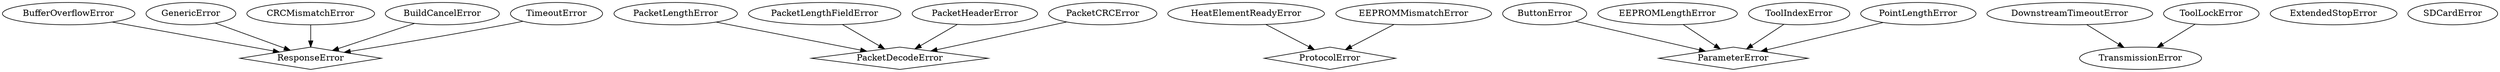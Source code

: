 // vim:ai:et:fenc=utf-8:ff=unix:sw=4:ts=4:

digraph
{
  rankdir=TB;

  edge[
  fontsize = 16
  fontcolor = "Red"
  ]

  "ResponseError" [shape=diamond];
  "PacketDecodeError" [shape=diamond];
  "ProtocolError" [shape=diamond]; 
  "ParameterError" [shape=diamond];
  "TransmissionError";
  "ExtendedStopError";
  "SDCardError";
  "BufferOverflowError" -> "ResponseError";
  "GenericError" -> "ResponseError";
  "CRCMismatchError" -> "ResponseError";
  "BuildCancelError" -> "ResponseError";
  "DownstreamTimeoutError" -> "TransmissionError";
  "ToolLockError" ->  "TransmissionError";
  "TimeoutError" -> "ResponseError";

  "PacketLengthError" -> "PacketDecodeError";
  "PacketLengthFieldError" -> "PacketDecodeError";
  "PacketHeaderError" -> "PacketDecodeError";
  "PacketCRCError" -> "PacketDecodeError"; 

  "HeatElementReadyError" -> "ProtocolError";
  "EEPROMMismatchError" ->  "ProtocolError";

  "ButtonError" -> "ParameterError";
  "EEPROMLengthError" -> "ParameterError";
  "ToolIndexError" -> "ParameterError";
  "PointLengthError" -> "ParameterError";
} 
